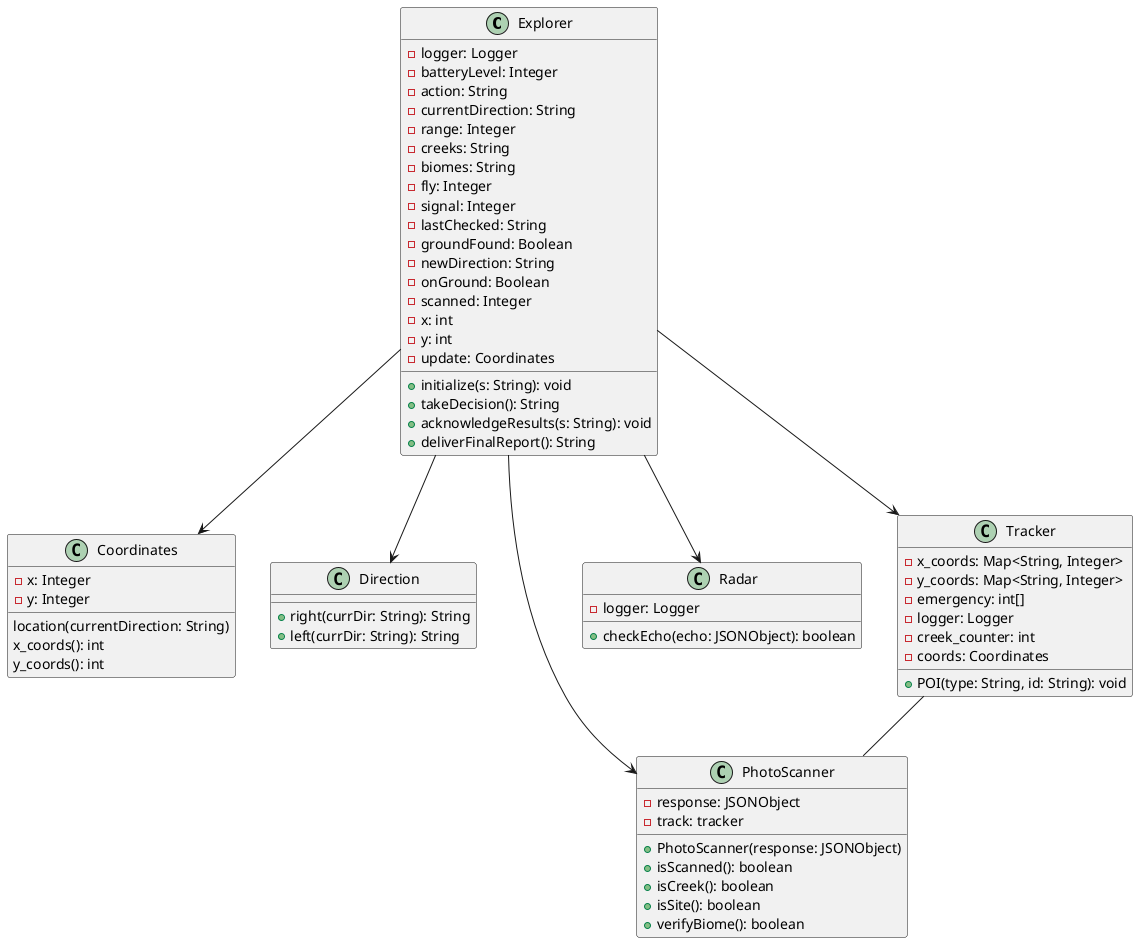 @startuml "Hello world"
    class Explorer {
        - logger: Logger
        - batteryLevel: Integer
        - action: String
        - currentDirection: String
        - range: Integer
        - creeks: String
        - biomes: String
        - fly: Integer
        - signal: Integer
        - lastChecked: String
        - groundFound: Boolean
        - newDirection: String
        - onGround: Boolean
        - scanned: Integer
        - x: int
        - y: int
        - update: Coordinates

        + initialize(s: String): void
        + takeDecision(): String
        + acknowledgeResults(s: String): void
        + deliverFinalReport(): String
    }
class Coordinates {
    -x: Integer
    -y: Integer
    location(currentDirection: String)
    x_coords(): int
    y_coords(): int
}
class Direction {
    + right(currDir: String): String
    + left(currDir: String): String
}
class PhotoScanner {
    - response: JSONObject
    - track: tracker

    + PhotoScanner(response: JSONObject)
    + isScanned(): boolean
    + isCreek(): boolean
    + isSite(): boolean
    + verifyBiome(): boolean
}
class Radar {
        - logger: Logger
        + checkEcho(echo: JSONObject): boolean
    }

class Tracker {
        - x_coords: Map<String, Integer>
        - y_coords: Map<String, Integer>
        - emergency: int[]
        - logger: Logger
        - creek_counter: int
        - coords: Coordinates
        + POI(type: String, id: String): void
    }
    
Explorer--> Coordinates
Explorer-->Direction
Explorer-->PhotoScanner
Explorer-->Radar
Explorer-->Tracker

Tracker -- PhotoScanner
@enduml